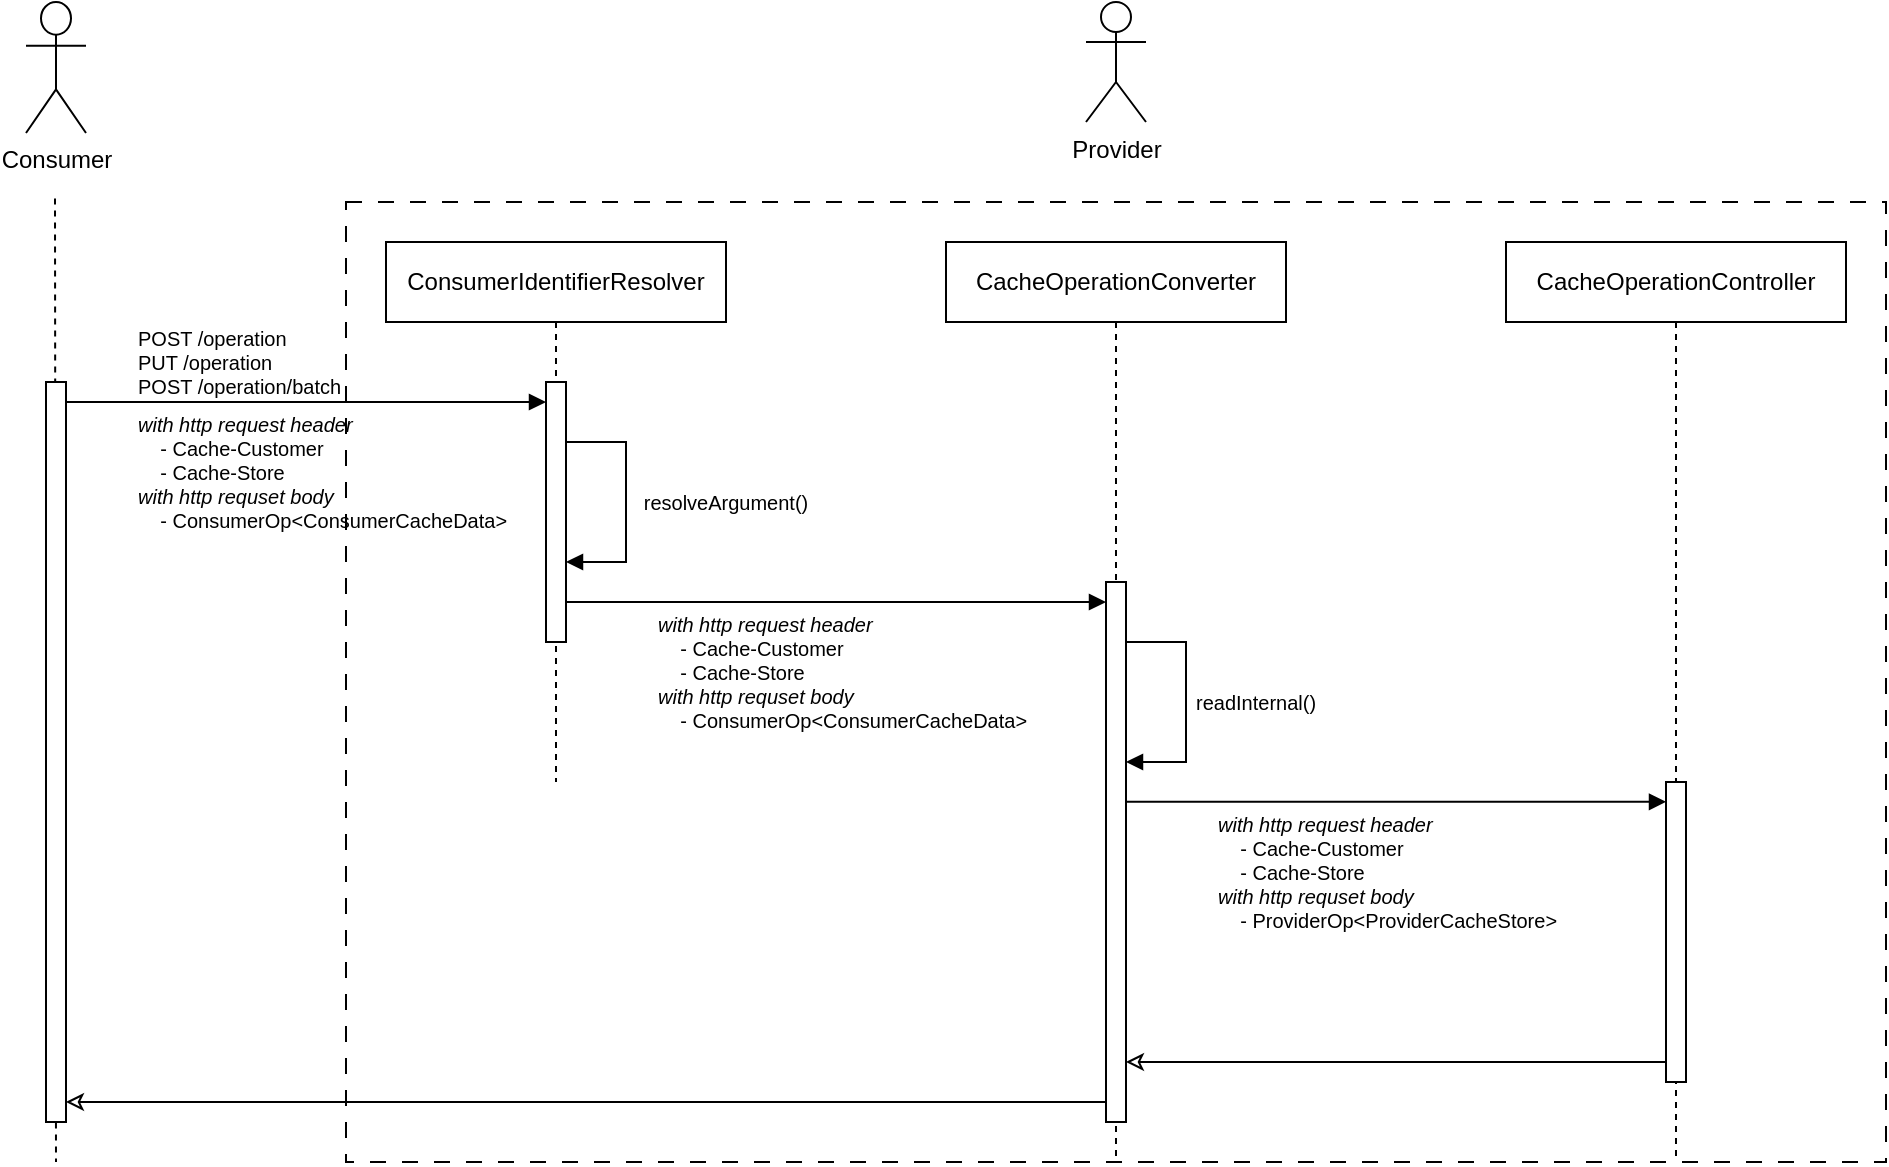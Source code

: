 <mxfile version="27.0.9">
  <diagram name="第 1 页" id="DIXkuJStKjbXfeClc3SF">
    <mxGraphModel dx="1188" dy="708" grid="1" gridSize="10" guides="1" tooltips="1" connect="1" arrows="1" fold="1" page="1" pageScale="1" pageWidth="827" pageHeight="1169" background="none" math="0" shadow="0">
      <root>
        <mxCell id="0" />
        <mxCell id="1" parent="0" />
        <mxCell id="yD_WaYWGOieOiRsi6kVZ-55" value="" style="whiteSpace=wrap;html=1;dashed=1;dashPattern=8 8;fillColor=none;" vertex="1" parent="1">
          <mxGeometry x="220" y="120" width="770" height="480" as="geometry" />
        </mxCell>
        <mxCell id="yD_WaYWGOieOiRsi6kVZ-11" value="" style="edgeStyle=none;orthogonalLoop=1;jettySize=auto;html=1;rounded=0;dashed=1;endArrow=none;startFill=0;curved=0;jumpSize=1;endSize=0;startSize=0;targetPerimeterSpacing=0;strokeWidth=1;fontColor=light-dark(#000000,#EDEDED);" edge="1" parent="1">
          <mxGeometry width="80" relative="1" as="geometry">
            <mxPoint x="74.5" y="118.248" as="sourcePoint" />
            <mxPoint x="75" y="600" as="targetPoint" />
            <Array as="points" />
          </mxGeometry>
        </mxCell>
        <mxCell id="yD_WaYWGOieOiRsi6kVZ-15" value="Provider" style="shape=umlActor;verticalLabelPosition=bottom;verticalAlign=top;html=1;fillColor=none;" vertex="1" parent="1">
          <mxGeometry x="590" y="20" width="30" height="60" as="geometry" />
        </mxCell>
        <mxCell id="yD_WaYWGOieOiRsi6kVZ-19" value="ConsumerIdentifierResolver" style="shape=umlLifeline;perimeter=lifelinePerimeter;whiteSpace=wrap;html=1;container=1;dropTarget=0;collapsible=0;recursiveResize=0;outlineConnect=0;portConstraint=eastwest;newEdgeStyle={&quot;curved&quot;:0,&quot;rounded&quot;:0};fillColor=none;" vertex="1" parent="1">
          <mxGeometry x="240" y="140" width="170" height="270" as="geometry" />
        </mxCell>
        <mxCell id="yD_WaYWGOieOiRsi6kVZ-23" value="" style="html=1;points=[[0,0,0,0,5],[0,1,0,0,-5],[1,0,0,0,5],[1,1,0,0,-5]];perimeter=orthogonalPerimeter;outlineConnect=0;targetShapes=umlLifeline;portConstraint=eastwest;newEdgeStyle={&quot;curved&quot;:0,&quot;rounded&quot;:0};" vertex="1" parent="yD_WaYWGOieOiRsi6kVZ-19">
          <mxGeometry x="80" y="70" width="10" height="130" as="geometry" />
        </mxCell>
        <mxCell id="yD_WaYWGOieOiRsi6kVZ-20" value="" style="html=1;points=[[0,0,0,0,5],[0,1,0,0,-5],[1,0,0,0,5],[1,1,0,0,-5]];perimeter=orthogonalPerimeter;outlineConnect=0;targetShapes=umlLifeline;portConstraint=eastwest;newEdgeStyle={&quot;curved&quot;:0,&quot;rounded&quot;:0};" vertex="1" parent="1">
          <mxGeometry x="70" y="210" width="10" height="370" as="geometry" />
        </mxCell>
        <mxCell id="yD_WaYWGOieOiRsi6kVZ-25" value="&lt;div style=&quot;&quot;&gt;&lt;br&gt;&lt;/div&gt;" style="html=1;verticalAlign=bottom;endArrow=block;curved=0;rounded=0;fontSize=10;labelBackgroundColor=none;fontColor=light-dark(#000000,#EDEDED);align=center;" edge="1" parent="1" target="yD_WaYWGOieOiRsi6kVZ-23">
          <mxGeometry width="80" relative="1" as="geometry">
            <mxPoint x="80" y="220" as="sourcePoint" />
            <mxPoint x="310" y="220" as="targetPoint" />
          </mxGeometry>
        </mxCell>
        <mxCell id="yD_WaYWGOieOiRsi6kVZ-29" value="&lt;font style=&quot;&quot;&gt;&lt;i&gt;with http request header&lt;/i&gt;&lt;/font&gt;&lt;div&gt;&amp;nbsp; &amp;nbsp; -&amp;nbsp;Cache-Customer&lt;/div&gt;&lt;div&gt;&amp;nbsp; &amp;nbsp; -&amp;nbsp;Cache-Store&lt;/div&gt;&lt;div&gt;&lt;i&gt;with http requset body&lt;/i&gt;&lt;/div&gt;&lt;div&gt;&amp;nbsp; &amp;nbsp; &lt;font style=&quot;&quot;&gt;-&amp;nbsp;ConsumerOp&amp;lt;ConsumerCacheData&amp;gt;&lt;/font&gt;&lt;/div&gt;" style="text;align=left;verticalAlign=middle;spacingLeft=4;spacingRight=4;overflow=hidden;rotatable=0;points=[[0,0.5],[1,0.5]];portConstraint=eastwest;whiteSpace=wrap;html=1;fontSize=10;" vertex="1" parent="1">
          <mxGeometry x="110" y="220" width="200" height="70" as="geometry" />
        </mxCell>
        <mxCell id="yD_WaYWGOieOiRsi6kVZ-35" value="" style="html=1;align=left;spacingLeft=2;endArrow=block;rounded=0;edgeStyle=orthogonalEdgeStyle;curved=0;rounded=0;fontColor=light-dark(#000000,#EDEDED);" edge="1" parent="1" target="yD_WaYWGOieOiRsi6kVZ-23">
          <mxGeometry x="0.003" relative="1" as="geometry">
            <mxPoint x="330" y="240" as="sourcePoint" />
            <Array as="points">
              <mxPoint x="360" y="240" />
              <mxPoint x="360" y="300" />
            </Array>
            <mxPoint x="330" y="295" as="targetPoint" />
            <mxPoint as="offset" />
          </mxGeometry>
        </mxCell>
        <mxCell id="yD_WaYWGOieOiRsi6kVZ-36" value="CacheOperationConverter" style="shape=umlLifeline;perimeter=lifelinePerimeter;whiteSpace=wrap;html=1;container=1;dropTarget=0;collapsible=0;recursiveResize=0;outlineConnect=0;portConstraint=eastwest;newEdgeStyle={&quot;curved&quot;:0,&quot;rounded&quot;:0};fillColor=none;" vertex="1" parent="1">
          <mxGeometry x="520" y="140" width="170" height="460" as="geometry" />
        </mxCell>
        <mxCell id="yD_WaYWGOieOiRsi6kVZ-37" value="" style="html=1;points=[[0,0,0,0,5],[0,1,0,0,-5],[1,0,0,0,5],[1,1,0,0,-5]];perimeter=orthogonalPerimeter;outlineConnect=0;targetShapes=umlLifeline;portConstraint=eastwest;newEdgeStyle={&quot;curved&quot;:0,&quot;rounded&quot;:0};fillColor=light-dark(#ffffff, #ededed);" vertex="1" parent="yD_WaYWGOieOiRsi6kVZ-36">
          <mxGeometry x="80" y="170" width="10" height="270" as="geometry" />
        </mxCell>
        <mxCell id="yD_WaYWGOieOiRsi6kVZ-38" value="" style="html=1;verticalAlign=bottom;endArrow=block;curved=0;rounded=0;fontColor=light-dark(#000000,#EDEDED);" edge="1" parent="1">
          <mxGeometry width="80" relative="1" as="geometry">
            <mxPoint x="330" y="320" as="sourcePoint" />
            <mxPoint x="600" y="320" as="targetPoint" />
          </mxGeometry>
        </mxCell>
        <mxCell id="yD_WaYWGOieOiRsi6kVZ-42" value="resolveArgument()" style="text;align=center;verticalAlign=middle;spacingLeft=4;spacingRight=4;overflow=hidden;rotatable=0;points=[[0,0.5],[1,0.5]];portConstraint=eastwest;whiteSpace=wrap;html=1;fontSize=10;" vertex="1" parent="1">
          <mxGeometry x="360" y="240" width="100" height="60" as="geometry" />
        </mxCell>
        <mxCell id="yD_WaYWGOieOiRsi6kVZ-43" value="" style="html=1;align=left;spacingLeft=2;endArrow=block;rounded=0;edgeStyle=orthogonalEdgeStyle;curved=0;rounded=0;fontColor=light-dark(#000000,#EDEDED);" edge="1" parent="1">
          <mxGeometry x="0.003" relative="1" as="geometry">
            <mxPoint x="610" y="340" as="sourcePoint" />
            <Array as="points">
              <mxPoint x="640" y="340" />
              <mxPoint x="640" y="400" />
            </Array>
            <mxPoint x="610" y="400" as="targetPoint" />
            <mxPoint as="offset" />
          </mxGeometry>
        </mxCell>
        <mxCell id="yD_WaYWGOieOiRsi6kVZ-44" value="readInternal()" style="text;align=center;verticalAlign=middle;spacingLeft=4;spacingRight=4;overflow=hidden;rotatable=0;points=[[0,0.5],[1,0.5]];portConstraint=eastwest;whiteSpace=wrap;html=1;fontSize=10;" vertex="1" parent="1">
          <mxGeometry x="640" y="340" width="70" height="60" as="geometry" />
        </mxCell>
        <mxCell id="yD_WaYWGOieOiRsi6kVZ-45" value="&lt;font style=&quot;&quot;&gt;&lt;i&gt;with http request header&lt;/i&gt;&lt;/font&gt;&lt;div&gt;&amp;nbsp; &amp;nbsp; -&amp;nbsp;Cache-Customer&lt;/div&gt;&lt;div&gt;&amp;nbsp; &amp;nbsp; -&amp;nbsp;Cache-Store&lt;/div&gt;&lt;div&gt;&lt;i&gt;with http requset body&lt;/i&gt;&lt;/div&gt;&lt;div&gt;&amp;nbsp; &amp;nbsp; &lt;font style=&quot;&quot;&gt;-&amp;nbsp;ConsumerOp&amp;lt;ConsumerCacheData&amp;gt;&lt;/font&gt;&lt;/div&gt;" style="text;align=left;verticalAlign=middle;spacingLeft=4;spacingRight=4;overflow=hidden;rotatable=0;points=[[0,0.5],[1,0.5]];portConstraint=eastwest;whiteSpace=wrap;html=1;fontSize=10;" vertex="1" parent="1">
          <mxGeometry x="370" y="320" width="200" height="70" as="geometry" />
        </mxCell>
        <mxCell id="yD_WaYWGOieOiRsi6kVZ-46" value="CacheOperationController" style="shape=umlLifeline;perimeter=lifelinePerimeter;whiteSpace=wrap;html=1;container=1;dropTarget=0;collapsible=0;recursiveResize=0;outlineConnect=0;portConstraint=eastwest;newEdgeStyle={&quot;curved&quot;:0,&quot;rounded&quot;:0};fillColor=none;" vertex="1" parent="1">
          <mxGeometry x="800" y="140" width="170" height="460" as="geometry" />
        </mxCell>
        <mxCell id="yD_WaYWGOieOiRsi6kVZ-47" value="" style="html=1;points=[[0,0,0,0,5],[0,1,0,0,-5],[1,0,0,0,5],[1,1,0,0,-5]];perimeter=orthogonalPerimeter;outlineConnect=0;targetShapes=umlLifeline;portConstraint=eastwest;newEdgeStyle={&quot;curved&quot;:0,&quot;rounded&quot;:0};" vertex="1" parent="yD_WaYWGOieOiRsi6kVZ-46">
          <mxGeometry x="80" y="270" width="10" height="150" as="geometry" />
        </mxCell>
        <mxCell id="yD_WaYWGOieOiRsi6kVZ-49" value="" style="html=1;verticalAlign=bottom;endArrow=block;curved=0;rounded=0;fontColor=light-dark(#000000,#EDEDED);" edge="1" parent="1">
          <mxGeometry width="80" relative="1" as="geometry">
            <mxPoint x="610" y="419.93" as="sourcePoint" />
            <mxPoint x="880" y="419.93" as="targetPoint" />
          </mxGeometry>
        </mxCell>
        <mxCell id="yD_WaYWGOieOiRsi6kVZ-50" value="&lt;font style=&quot;&quot;&gt;&lt;i&gt;with http request header&lt;/i&gt;&lt;/font&gt;&lt;div&gt;&amp;nbsp; &amp;nbsp; -&amp;nbsp;Cache-Customer&lt;/div&gt;&lt;div&gt;&amp;nbsp; &amp;nbsp; -&amp;nbsp;Cache-Store&lt;/div&gt;&lt;div&gt;&lt;i&gt;with http requset body&lt;/i&gt;&lt;/div&gt;&lt;div&gt;&amp;nbsp; &amp;nbsp; &lt;font style=&quot;&quot;&gt;-&amp;nbsp;ProviderOp&amp;lt;ProviderCacheStore&amp;gt;&lt;/font&gt;&lt;/div&gt;" style="text;align=left;verticalAlign=middle;spacingLeft=4;spacingRight=4;overflow=hidden;rotatable=0;points=[[0,0.5],[1,0.5]];portConstraint=eastwest;whiteSpace=wrap;html=1;fontSize=10;" vertex="1" parent="1">
          <mxGeometry x="650" y="420" width="200" height="70" as="geometry" />
        </mxCell>
        <mxCell id="yD_WaYWGOieOiRsi6kVZ-51" value="" style="html=1;verticalAlign=bottom;endArrow=none;curved=0;rounded=0;startArrow=classic;startFill=0;fontColor=light-dark(#000000,#EDEDED);" edge="1" parent="1">
          <mxGeometry width="80" relative="1" as="geometry">
            <mxPoint x="610" y="550" as="sourcePoint" />
            <mxPoint x="880" y="550" as="targetPoint" />
          </mxGeometry>
        </mxCell>
        <mxCell id="yD_WaYWGOieOiRsi6kVZ-53" value="" style="html=1;verticalAlign=bottom;endArrow=none;curved=0;rounded=0;startArrow=classic;startFill=0;fontColor=light-dark(#000000,#EDEDED);" edge="1" parent="1">
          <mxGeometry width="80" relative="1" as="geometry">
            <mxPoint x="80" y="570" as="sourcePoint" />
            <mxPoint x="600" y="570" as="targetPoint" />
          </mxGeometry>
        </mxCell>
        <mxCell id="yD_WaYWGOieOiRsi6kVZ-9" value="Consumer" style="shape=umlActor;verticalLabelPosition=bottom;verticalAlign=top;html=1;fillColor=none;" vertex="1" parent="1">
          <mxGeometry x="60" y="20" width="30" height="65.499" as="geometry" />
        </mxCell>
        <mxCell id="yD_WaYWGOieOiRsi6kVZ-58" value="&lt;div style=&quot;&quot;&gt;&lt;span style=&quot;text-wrap-mode: nowrap;&quot;&gt;POST /operation&amp;nbsp;&lt;/span&gt;&lt;/div&gt;&lt;div style=&quot;&quot;&gt;&lt;span style=&quot;text-wrap-mode: nowrap;&quot;&gt;PUT /operation&amp;nbsp;&lt;/span&gt;&lt;/div&gt;&lt;div style=&quot;&quot;&gt;&lt;span style=&quot;text-wrap-mode: nowrap;&quot;&gt;POST /operation/batch&lt;/span&gt;&lt;/div&gt;" style="text;align=left;verticalAlign=middle;spacingLeft=4;spacingRight=4;overflow=hidden;rotatable=0;points=[[0,0.5],[1,0.5]];portConstraint=eastwest;whiteSpace=wrap;html=1;fontSize=10;" vertex="1" parent="1">
          <mxGeometry x="110" y="180" width="120" height="40" as="geometry" />
        </mxCell>
      </root>
    </mxGraphModel>
  </diagram>
</mxfile>
